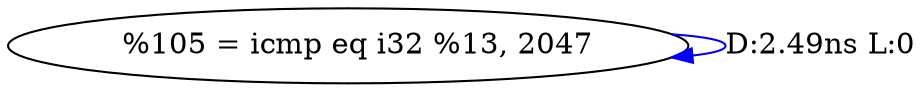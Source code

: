 digraph {
Node0x3495300[label="  %105 = icmp eq i32 %13, 2047"];
Node0x3495300 -> Node0x3495300[label="D:2.49ns L:0",color=blue];
}
